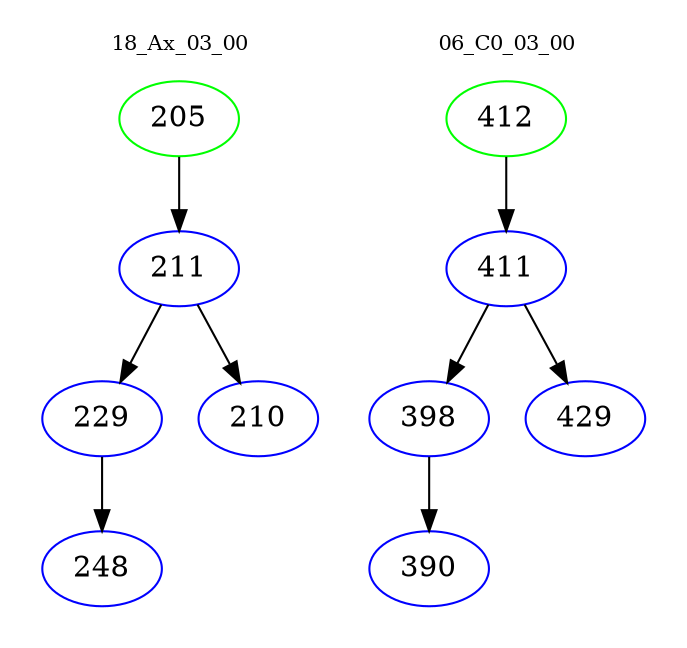 digraph{
subgraph cluster_0 {
color = white
label = "18_Ax_03_00";
fontsize=10;
T0_205 [label="205", color="green"]
T0_205 -> T0_211 [color="black"]
T0_211 [label="211", color="blue"]
T0_211 -> T0_229 [color="black"]
T0_229 [label="229", color="blue"]
T0_229 -> T0_248 [color="black"]
T0_248 [label="248", color="blue"]
T0_211 -> T0_210 [color="black"]
T0_210 [label="210", color="blue"]
}
subgraph cluster_1 {
color = white
label = "06_C0_03_00";
fontsize=10;
T1_412 [label="412", color="green"]
T1_412 -> T1_411 [color="black"]
T1_411 [label="411", color="blue"]
T1_411 -> T1_398 [color="black"]
T1_398 [label="398", color="blue"]
T1_398 -> T1_390 [color="black"]
T1_390 [label="390", color="blue"]
T1_411 -> T1_429 [color="black"]
T1_429 [label="429", color="blue"]
}
}
